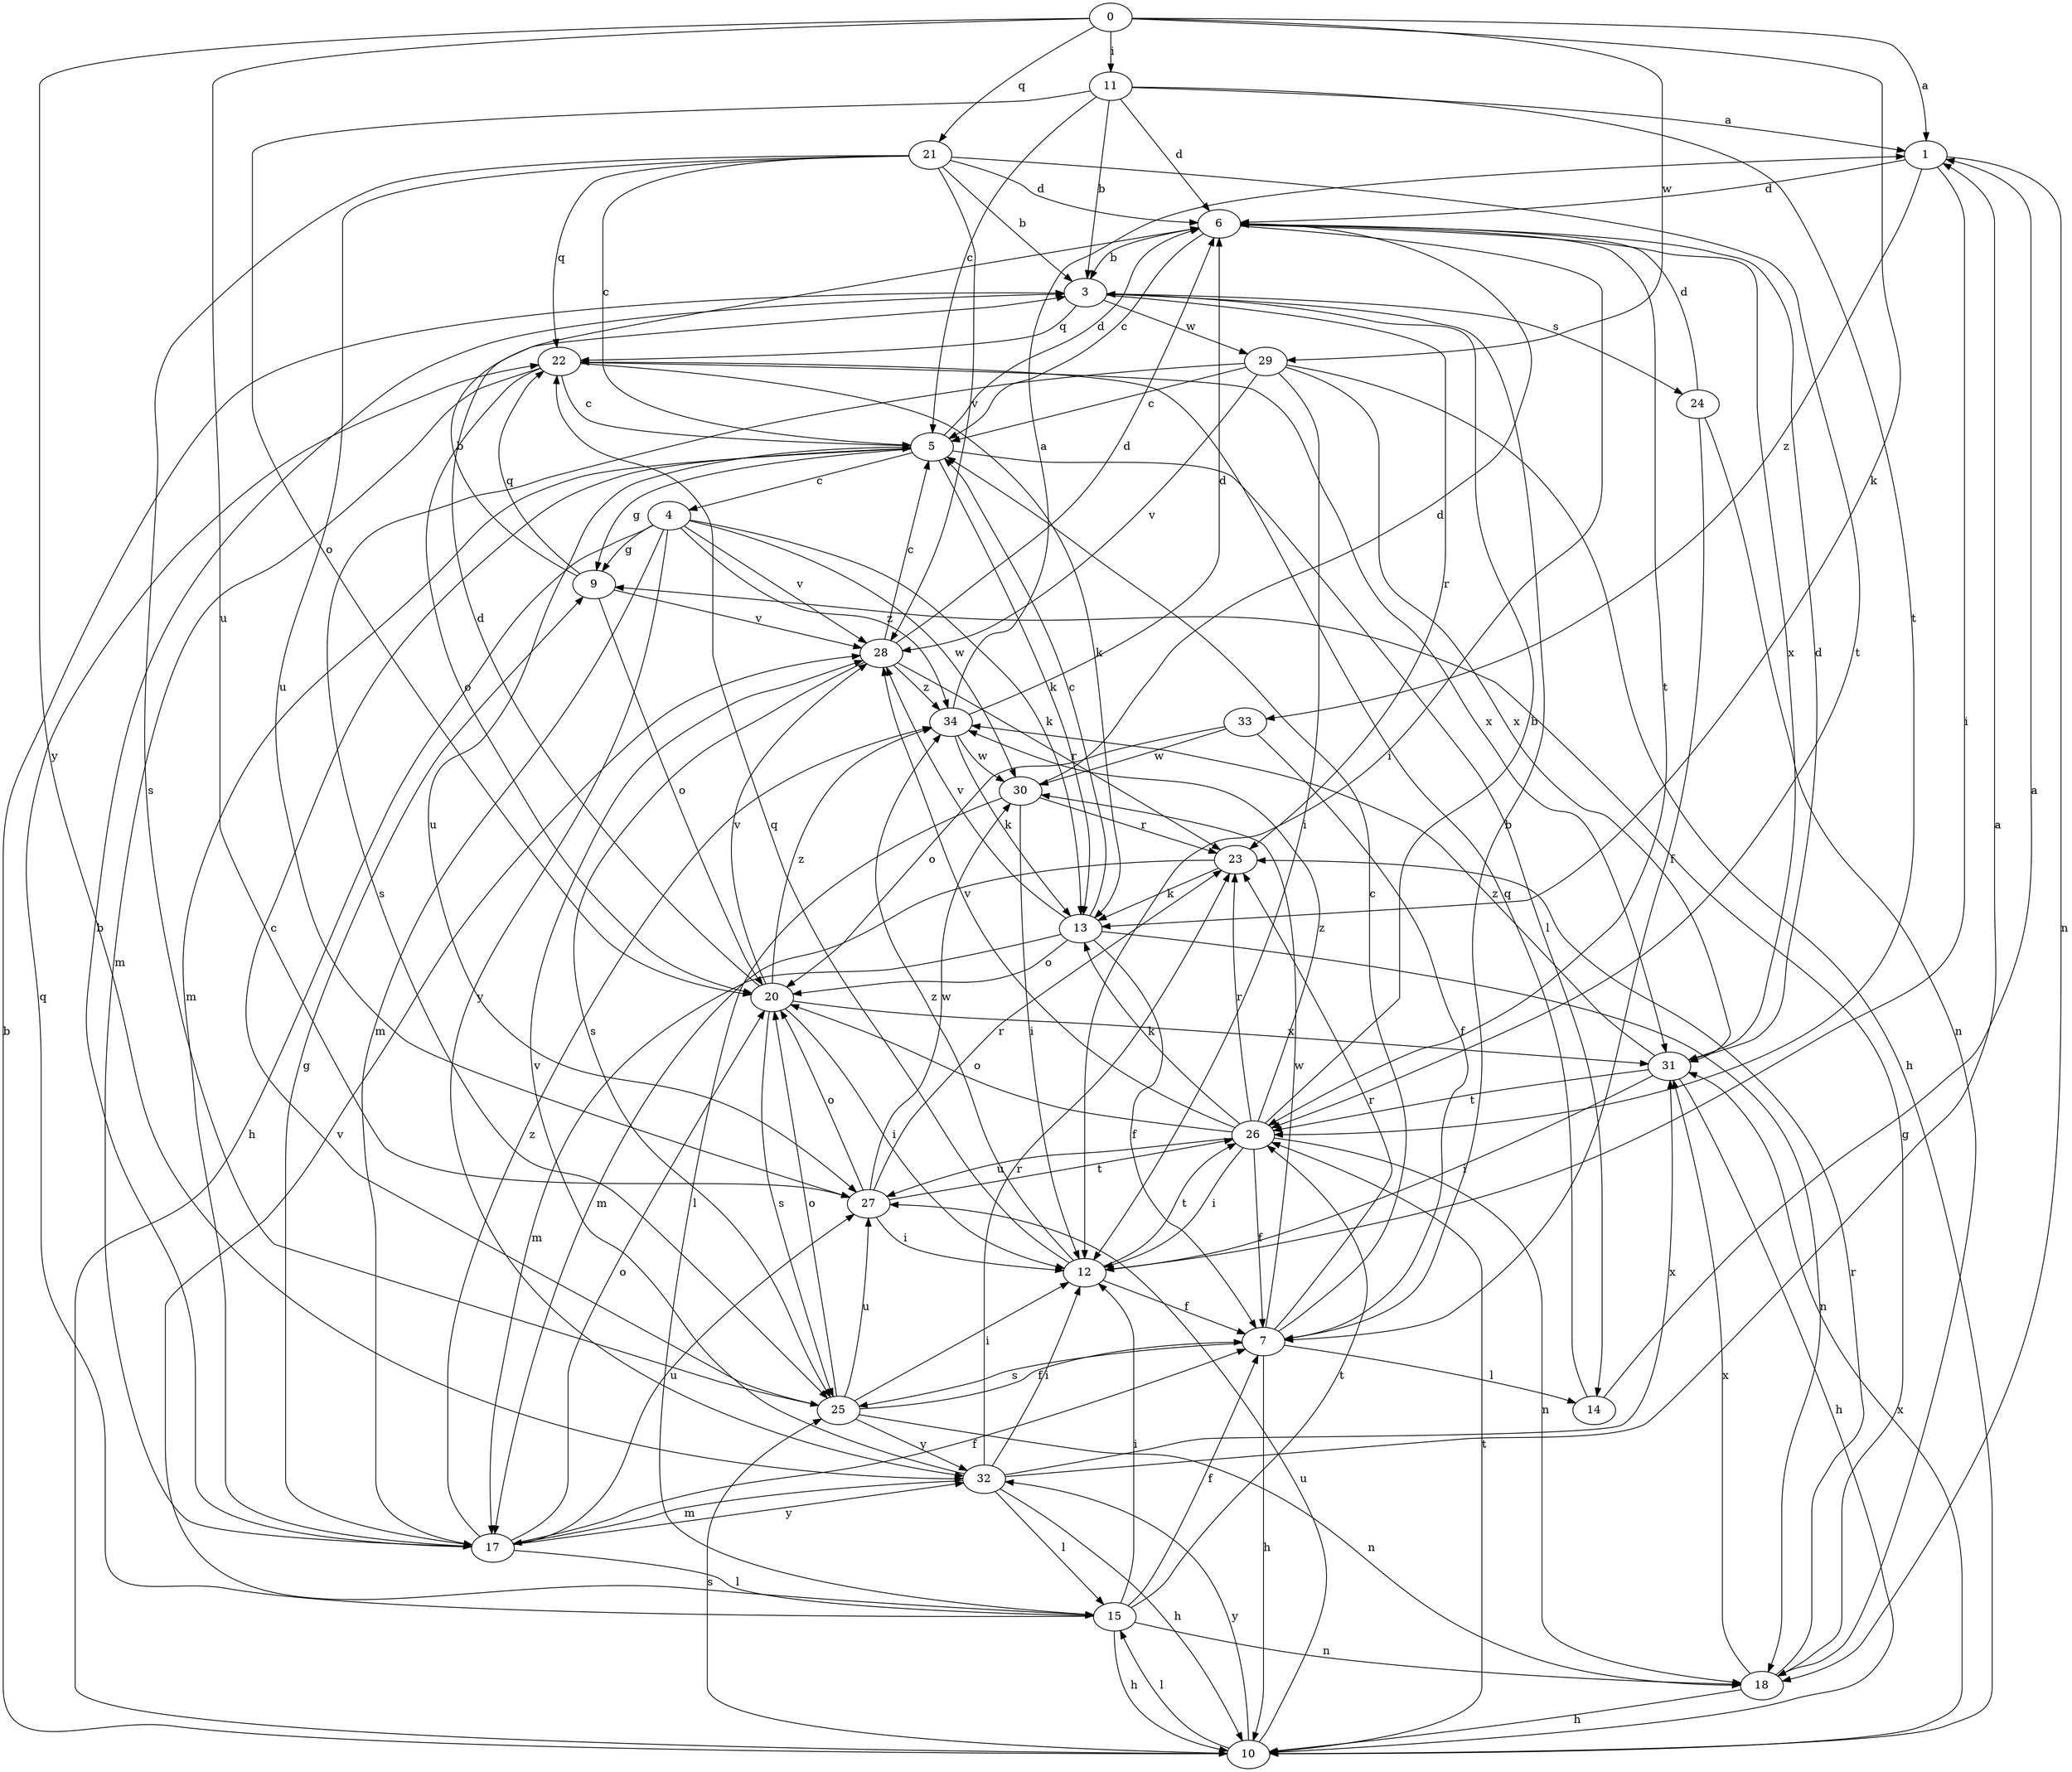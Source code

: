 strict digraph  {
0;
1;
3;
4;
5;
6;
7;
9;
10;
11;
12;
13;
14;
15;
17;
18;
20;
21;
22;
23;
24;
25;
26;
27;
28;
29;
30;
31;
32;
33;
34;
0 -> 1  [label=a];
0 -> 11  [label=i];
0 -> 13  [label=k];
0 -> 21  [label=q];
0 -> 27  [label=u];
0 -> 29  [label=w];
0 -> 32  [label=y];
1 -> 6  [label=d];
1 -> 12  [label=i];
1 -> 18  [label=n];
1 -> 33  [label=z];
3 -> 22  [label=q];
3 -> 23  [label=r];
3 -> 24  [label=s];
3 -> 29  [label=w];
4 -> 9  [label=g];
4 -> 10  [label=h];
4 -> 13  [label=k];
4 -> 17  [label=m];
4 -> 28  [label=v];
4 -> 30  [label=w];
4 -> 32  [label=y];
4 -> 34  [label=z];
5 -> 4  [label=c];
5 -> 6  [label=d];
5 -> 9  [label=g];
5 -> 13  [label=k];
5 -> 14  [label=l];
5 -> 17  [label=m];
5 -> 27  [label=u];
6 -> 3  [label=b];
6 -> 5  [label=c];
6 -> 12  [label=i];
6 -> 26  [label=t];
6 -> 31  [label=x];
7 -> 3  [label=b];
7 -> 5  [label=c];
7 -> 10  [label=h];
7 -> 14  [label=l];
7 -> 23  [label=r];
7 -> 25  [label=s];
7 -> 30  [label=w];
9 -> 3  [label=b];
9 -> 20  [label=o];
9 -> 22  [label=q];
9 -> 28  [label=v];
10 -> 3  [label=b];
10 -> 15  [label=l];
10 -> 25  [label=s];
10 -> 26  [label=t];
10 -> 27  [label=u];
10 -> 31  [label=x];
10 -> 32  [label=y];
11 -> 1  [label=a];
11 -> 3  [label=b];
11 -> 5  [label=c];
11 -> 6  [label=d];
11 -> 20  [label=o];
11 -> 26  [label=t];
12 -> 7  [label=f];
12 -> 22  [label=q];
12 -> 26  [label=t];
12 -> 34  [label=z];
13 -> 5  [label=c];
13 -> 7  [label=f];
13 -> 17  [label=m];
13 -> 18  [label=n];
13 -> 20  [label=o];
13 -> 28  [label=v];
14 -> 1  [label=a];
14 -> 22  [label=q];
15 -> 7  [label=f];
15 -> 10  [label=h];
15 -> 12  [label=i];
15 -> 18  [label=n];
15 -> 22  [label=q];
15 -> 26  [label=t];
15 -> 28  [label=v];
17 -> 3  [label=b];
17 -> 7  [label=f];
17 -> 9  [label=g];
17 -> 15  [label=l];
17 -> 20  [label=o];
17 -> 27  [label=u];
17 -> 32  [label=y];
17 -> 34  [label=z];
18 -> 9  [label=g];
18 -> 10  [label=h];
18 -> 23  [label=r];
18 -> 31  [label=x];
20 -> 6  [label=d];
20 -> 12  [label=i];
20 -> 25  [label=s];
20 -> 28  [label=v];
20 -> 31  [label=x];
20 -> 34  [label=z];
21 -> 3  [label=b];
21 -> 5  [label=c];
21 -> 6  [label=d];
21 -> 22  [label=q];
21 -> 25  [label=s];
21 -> 26  [label=t];
21 -> 27  [label=u];
21 -> 28  [label=v];
22 -> 5  [label=c];
22 -> 13  [label=k];
22 -> 17  [label=m];
22 -> 20  [label=o];
22 -> 31  [label=x];
23 -> 13  [label=k];
23 -> 17  [label=m];
24 -> 6  [label=d];
24 -> 7  [label=f];
24 -> 18  [label=n];
25 -> 5  [label=c];
25 -> 7  [label=f];
25 -> 12  [label=i];
25 -> 18  [label=n];
25 -> 20  [label=o];
25 -> 27  [label=u];
25 -> 32  [label=y];
26 -> 3  [label=b];
26 -> 7  [label=f];
26 -> 12  [label=i];
26 -> 13  [label=k];
26 -> 18  [label=n];
26 -> 20  [label=o];
26 -> 23  [label=r];
26 -> 27  [label=u];
26 -> 28  [label=v];
26 -> 34  [label=z];
27 -> 12  [label=i];
27 -> 20  [label=o];
27 -> 23  [label=r];
27 -> 26  [label=t];
27 -> 30  [label=w];
28 -> 5  [label=c];
28 -> 6  [label=d];
28 -> 23  [label=r];
28 -> 25  [label=s];
28 -> 34  [label=z];
29 -> 5  [label=c];
29 -> 10  [label=h];
29 -> 12  [label=i];
29 -> 25  [label=s];
29 -> 28  [label=v];
29 -> 31  [label=x];
30 -> 6  [label=d];
30 -> 12  [label=i];
30 -> 15  [label=l];
30 -> 23  [label=r];
31 -> 6  [label=d];
31 -> 10  [label=h];
31 -> 12  [label=i];
31 -> 26  [label=t];
31 -> 34  [label=z];
32 -> 1  [label=a];
32 -> 10  [label=h];
32 -> 12  [label=i];
32 -> 15  [label=l];
32 -> 17  [label=m];
32 -> 23  [label=r];
32 -> 28  [label=v];
32 -> 31  [label=x];
33 -> 7  [label=f];
33 -> 20  [label=o];
33 -> 30  [label=w];
34 -> 1  [label=a];
34 -> 6  [label=d];
34 -> 13  [label=k];
34 -> 30  [label=w];
}
